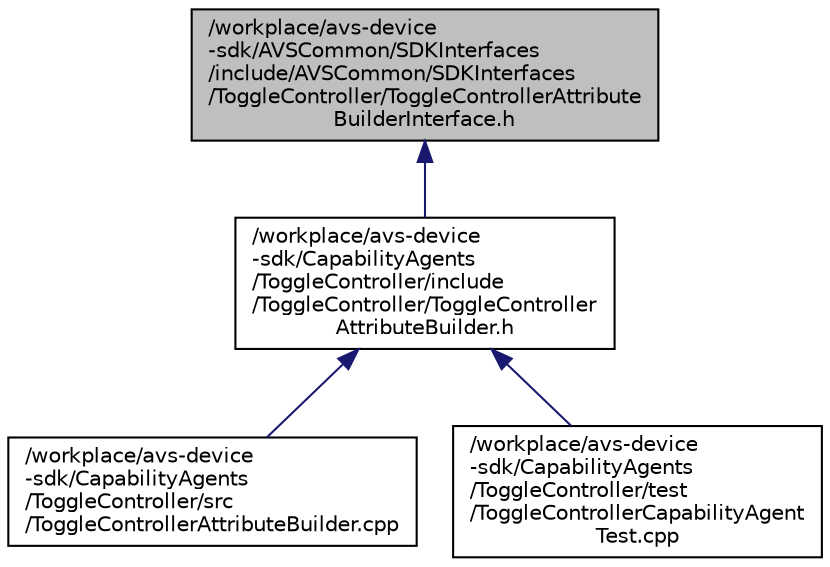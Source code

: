 digraph "/workplace/avs-device-sdk/AVSCommon/SDKInterfaces/include/AVSCommon/SDKInterfaces/ToggleController/ToggleControllerAttributeBuilderInterface.h"
{
  edge [fontname="Helvetica",fontsize="10",labelfontname="Helvetica",labelfontsize="10"];
  node [fontname="Helvetica",fontsize="10",shape=record];
  Node70 [label="/workplace/avs-device\l-sdk/AVSCommon/SDKInterfaces\l/include/AVSCommon/SDKInterfaces\l/ToggleController/ToggleControllerAttribute\lBuilderInterface.h",height=0.2,width=0.4,color="black", fillcolor="grey75", style="filled", fontcolor="black"];
  Node70 -> Node71 [dir="back",color="midnightblue",fontsize="10",style="solid",fontname="Helvetica"];
  Node71 [label="/workplace/avs-device\l-sdk/CapabilityAgents\l/ToggleController/include\l/ToggleController/ToggleController\lAttributeBuilder.h",height=0.2,width=0.4,color="black", fillcolor="white", style="filled",URL="$_toggle_controller_attribute_builder_8h.html"];
  Node71 -> Node72 [dir="back",color="midnightblue",fontsize="10",style="solid",fontname="Helvetica"];
  Node72 [label="/workplace/avs-device\l-sdk/CapabilityAgents\l/ToggleController/src\l/ToggleControllerAttributeBuilder.cpp",height=0.2,width=0.4,color="black", fillcolor="white", style="filled",URL="$_toggle_controller_attribute_builder_8cpp.html"];
  Node71 -> Node73 [dir="back",color="midnightblue",fontsize="10",style="solid",fontname="Helvetica"];
  Node73 [label="/workplace/avs-device\l-sdk/CapabilityAgents\l/ToggleController/test\l/ToggleControllerCapabilityAgent\lTest.cpp",height=0.2,width=0.4,color="black", fillcolor="white", style="filled",URL="$_toggle_controller_capability_agent_test_8cpp.html"];
}
